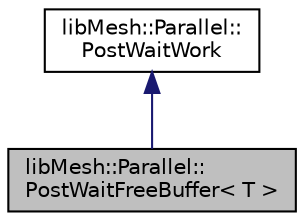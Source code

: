 digraph "libMesh::Parallel::PostWaitFreeBuffer&lt; T &gt;"
{
  edge [fontname="Helvetica",fontsize="10",labelfontname="Helvetica",labelfontsize="10"];
  node [fontname="Helvetica",fontsize="10",shape=record];
  Node0 [label="libMesh::Parallel::\lPostWaitFreeBuffer\< T \>",height=0.2,width=0.4,color="black", fillcolor="grey75", style="filled", fontcolor="black"];
  Node1 -> Node0 [dir="back",color="midnightblue",fontsize="10",style="solid",fontname="Helvetica"];
  Node1 [label="libMesh::Parallel::\lPostWaitWork",height=0.2,width=0.4,color="black", fillcolor="white", style="filled",URL="$structlibMesh_1_1Parallel_1_1PostWaitWork.html"];
}
